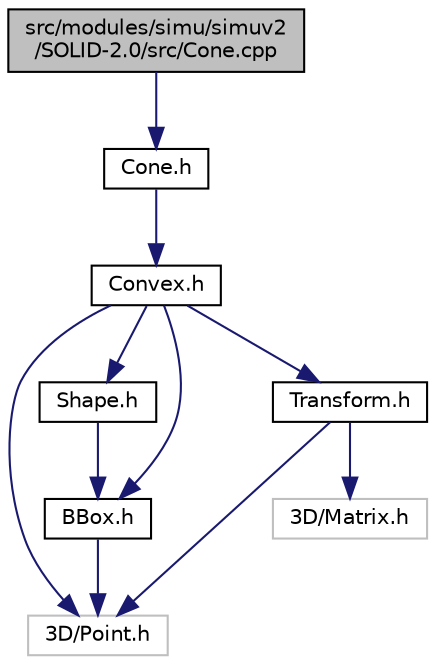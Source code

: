digraph "src/modules/simu/simuv2/SOLID-2.0/src/Cone.cpp"
{
  edge [fontname="Helvetica",fontsize="10",labelfontname="Helvetica",labelfontsize="10"];
  node [fontname="Helvetica",fontsize="10",shape=record];
  Node1 [label="src/modules/simu/simuv2\l/SOLID-2.0/src/Cone.cpp",height=0.2,width=0.4,color="black", fillcolor="grey75", style="filled", fontcolor="black"];
  Node1 -> Node2 [color="midnightblue",fontsize="10",style="solid",fontname="Helvetica"];
  Node2 [label="Cone.h",height=0.2,width=0.4,color="black", fillcolor="white", style="filled",URL="$_cone_8h.html"];
  Node2 -> Node3 [color="midnightblue",fontsize="10",style="solid",fontname="Helvetica"];
  Node3 [label="Convex.h",height=0.2,width=0.4,color="black", fillcolor="white", style="filled",URL="$_convex_8h.html"];
  Node3 -> Node4 [color="midnightblue",fontsize="10",style="solid",fontname="Helvetica"];
  Node4 [label="3D/Point.h",height=0.2,width=0.4,color="grey75", fillcolor="white", style="filled"];
  Node3 -> Node5 [color="midnightblue",fontsize="10",style="solid",fontname="Helvetica"];
  Node5 [label="Shape.h",height=0.2,width=0.4,color="black", fillcolor="white", style="filled",URL="$_shape_8h.html"];
  Node5 -> Node6 [color="midnightblue",fontsize="10",style="solid",fontname="Helvetica"];
  Node6 [label="BBox.h",height=0.2,width=0.4,color="black", fillcolor="white", style="filled",URL="$_b_box_8h.html"];
  Node6 -> Node4 [color="midnightblue",fontsize="10",style="solid",fontname="Helvetica"];
  Node3 -> Node6 [color="midnightblue",fontsize="10",style="solid",fontname="Helvetica"];
  Node3 -> Node7 [color="midnightblue",fontsize="10",style="solid",fontname="Helvetica"];
  Node7 [label="Transform.h",height=0.2,width=0.4,color="black", fillcolor="white", style="filled",URL="$_transform_8h.html"];
  Node7 -> Node4 [color="midnightblue",fontsize="10",style="solid",fontname="Helvetica"];
  Node7 -> Node8 [color="midnightblue",fontsize="10",style="solid",fontname="Helvetica"];
  Node8 [label="3D/Matrix.h",height=0.2,width=0.4,color="grey75", fillcolor="white", style="filled"];
}
